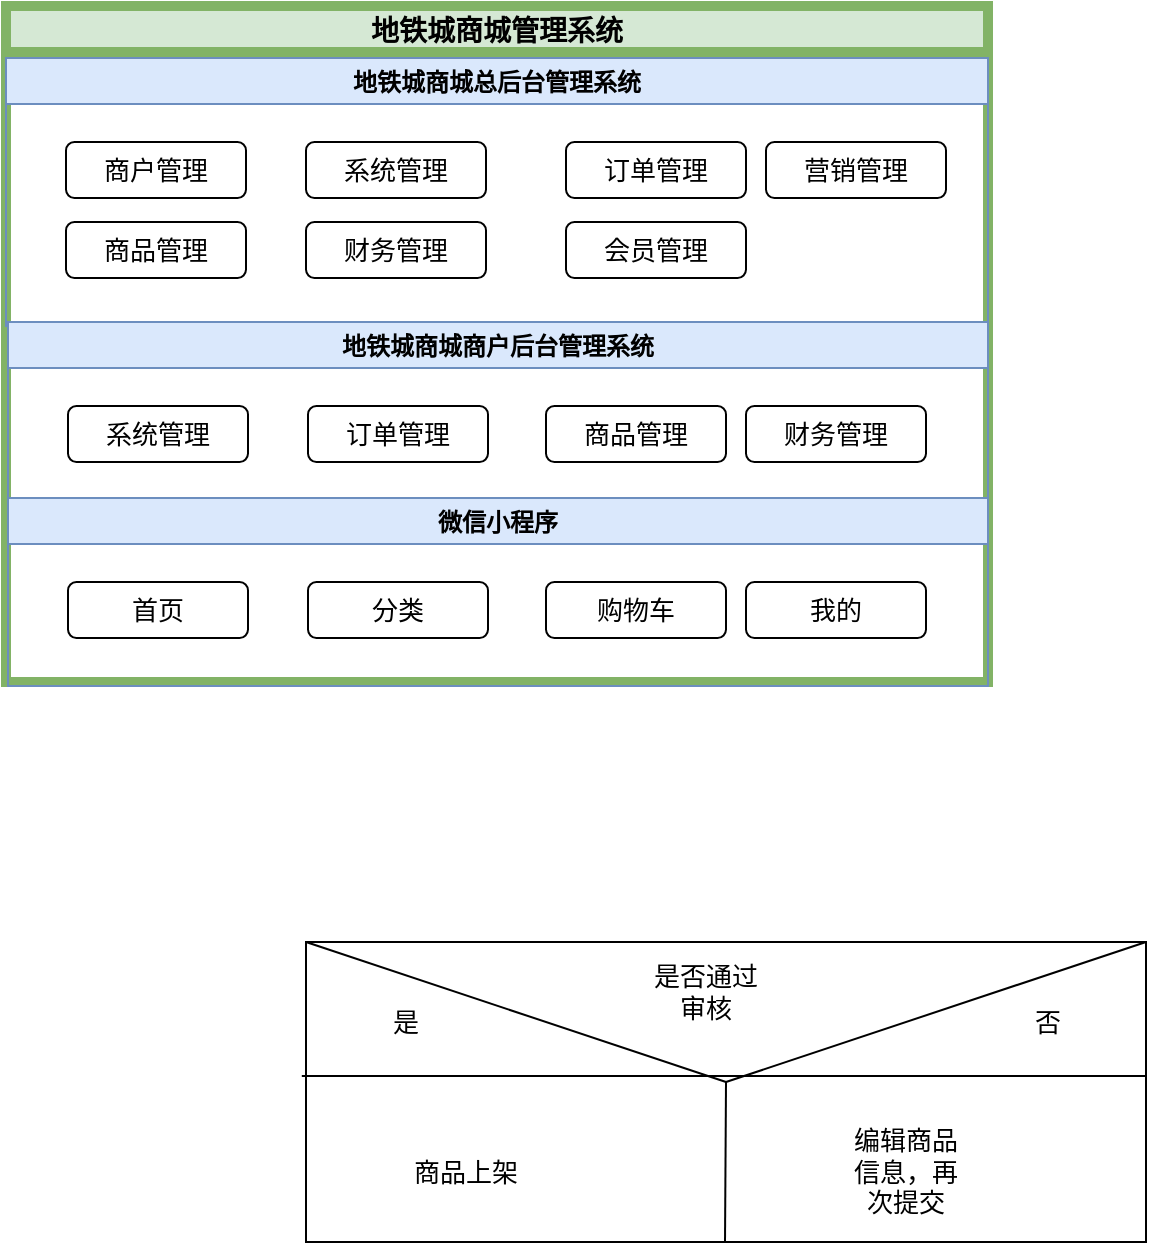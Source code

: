 <mxfile version="16.2.4" type="github"><diagram id="9LCxjk1_tJmQiTi6q3-v" name="Page-1"><mxGraphModel dx="1258" dy="771" grid="1" gridSize="10" guides="1" tooltips="1" connect="1" arrows="1" fold="1" page="1" pageScale="1" pageWidth="827" pageHeight="1169" math="0" shadow="0"><root><mxCell id="0"/><mxCell id="1" parent="0"/><mxCell id="IltivQJnlkUT618rpQp9-2" value="地铁城商城管理系统" style="swimlane;fillColor=#d5e8d4;strokeColor=#82b366;gradientColor=none;swimlaneFillColor=none;strokeWidth=5;fontSize=14;" parent="1" vertex="1"><mxGeometry x="110" y="62" width="491" height="338" as="geometry"/></mxCell><mxCell id="IltivQJnlkUT618rpQp9-7" value="地铁城商城总后台管理系统" style="swimlane;fillColor=#dae8fc;strokeColor=#6c8ebf;" parent="IltivQJnlkUT618rpQp9-2" vertex="1"><mxGeometry y="26" width="491" height="134" as="geometry"/></mxCell><mxCell id="IltivQJnlkUT618rpQp9-10" value="商户管理" style="rounded=1;whiteSpace=wrap;html=1;fontSize=13;strokeWidth=1;gradientColor=none;" parent="IltivQJnlkUT618rpQp9-7" vertex="1"><mxGeometry x="30" y="42" width="90" height="28" as="geometry"/></mxCell><mxCell id="IltivQJnlkUT618rpQp9-11" value="系统管理" style="rounded=1;whiteSpace=wrap;html=1;fontSize=13;strokeWidth=1;gradientColor=none;" parent="IltivQJnlkUT618rpQp9-7" vertex="1"><mxGeometry x="150" y="42" width="90" height="28" as="geometry"/></mxCell><mxCell id="IltivQJnlkUT618rpQp9-12" value="订单管理" style="rounded=1;whiteSpace=wrap;html=1;fontSize=13;strokeWidth=1;gradientColor=none;" parent="IltivQJnlkUT618rpQp9-7" vertex="1"><mxGeometry x="280" y="42" width="90" height="28" as="geometry"/></mxCell><mxCell id="IltivQJnlkUT618rpQp9-13" value="商品管理" style="rounded=1;whiteSpace=wrap;html=1;fontSize=13;strokeWidth=1;gradientColor=none;" parent="IltivQJnlkUT618rpQp9-7" vertex="1"><mxGeometry x="30" y="82" width="90" height="28" as="geometry"/></mxCell><mxCell id="IltivQJnlkUT618rpQp9-14" value="财务管理" style="rounded=1;whiteSpace=wrap;html=1;fontSize=13;strokeWidth=1;gradientColor=none;" parent="IltivQJnlkUT618rpQp9-7" vertex="1"><mxGeometry x="150" y="82" width="90" height="28" as="geometry"/></mxCell><mxCell id="IltivQJnlkUT618rpQp9-15" value="会员管理" style="rounded=1;whiteSpace=wrap;html=1;fontSize=13;strokeWidth=1;gradientColor=none;" parent="IltivQJnlkUT618rpQp9-7" vertex="1"><mxGeometry x="280" y="82" width="90" height="28" as="geometry"/></mxCell><mxCell id="IltivQJnlkUT618rpQp9-17" value="地铁城商城商户后台管理系统" style="swimlane;fillColor=#dae8fc;strokeColor=#6c8ebf;" parent="IltivQJnlkUT618rpQp9-7" vertex="1"><mxGeometry x="1" y="132" width="490" height="88" as="geometry"/></mxCell><mxCell id="IltivQJnlkUT618rpQp9-19" value="系统管理" style="rounded=1;whiteSpace=wrap;html=1;fontSize=13;strokeWidth=1;gradientColor=none;" parent="IltivQJnlkUT618rpQp9-17" vertex="1"><mxGeometry x="30" y="42" width="90" height="28" as="geometry"/></mxCell><mxCell id="IltivQJnlkUT618rpQp9-20" value="订单管理" style="rounded=1;whiteSpace=wrap;html=1;fontSize=13;strokeWidth=1;gradientColor=none;" parent="IltivQJnlkUT618rpQp9-17" vertex="1"><mxGeometry x="150" y="42" width="90" height="28" as="geometry"/></mxCell><mxCell id="IltivQJnlkUT618rpQp9-21" value="商品管理" style="rounded=1;whiteSpace=wrap;html=1;fontSize=13;strokeWidth=1;gradientColor=none;" parent="IltivQJnlkUT618rpQp9-17" vertex="1"><mxGeometry x="269" y="42" width="90" height="28" as="geometry"/></mxCell><mxCell id="IltivQJnlkUT618rpQp9-22" value="财务管理" style="rounded=1;whiteSpace=wrap;html=1;fontSize=13;strokeWidth=1;gradientColor=none;" parent="IltivQJnlkUT618rpQp9-17" vertex="1"><mxGeometry x="369" y="42" width="90" height="28" as="geometry"/></mxCell><mxCell id="IltivQJnlkUT618rpQp9-24" value="营销管理" style="rounded=1;whiteSpace=wrap;html=1;fontSize=13;strokeWidth=1;gradientColor=none;" parent="IltivQJnlkUT618rpQp9-7" vertex="1"><mxGeometry x="380" y="42" width="90" height="28" as="geometry"/></mxCell><mxCell id="IltivQJnlkUT618rpQp9-25" value="微信小程序" style="swimlane;fillColor=#dae8fc;strokeColor=#6c8ebf;" parent="IltivQJnlkUT618rpQp9-2" vertex="1"><mxGeometry x="1" y="246" width="490" height="94" as="geometry"/></mxCell><mxCell id="IltivQJnlkUT618rpQp9-26" value="首页" style="rounded=1;whiteSpace=wrap;html=1;fontSize=13;strokeWidth=1;gradientColor=none;" parent="IltivQJnlkUT618rpQp9-25" vertex="1"><mxGeometry x="30" y="42" width="90" height="28" as="geometry"/></mxCell><mxCell id="IltivQJnlkUT618rpQp9-27" value="分类" style="rounded=1;whiteSpace=wrap;html=1;fontSize=13;strokeWidth=1;gradientColor=none;" parent="IltivQJnlkUT618rpQp9-25" vertex="1"><mxGeometry x="150" y="42" width="90" height="28" as="geometry"/></mxCell><mxCell id="IltivQJnlkUT618rpQp9-28" value="购物车" style="rounded=1;whiteSpace=wrap;html=1;fontSize=13;strokeWidth=1;gradientColor=none;" parent="IltivQJnlkUT618rpQp9-25" vertex="1"><mxGeometry x="269" y="42" width="90" height="28" as="geometry"/></mxCell><mxCell id="IltivQJnlkUT618rpQp9-29" value="我的" style="rounded=1;whiteSpace=wrap;html=1;fontSize=13;strokeWidth=1;gradientColor=none;" parent="IltivQJnlkUT618rpQp9-25" vertex="1"><mxGeometry x="369" y="42" width="90" height="28" as="geometry"/></mxCell><mxCell id="IltivQJnlkUT618rpQp9-45" value="" style="rounded=0;whiteSpace=wrap;html=1;fontSize=13;strokeWidth=1;gradientColor=none;" parent="1" vertex="1"><mxGeometry x="260" y="530" width="420" height="150" as="geometry"/></mxCell><mxCell id="IltivQJnlkUT618rpQp9-51" value="" style="endArrow=none;html=1;rounded=0;fontSize=13;" parent="1" edge="1"><mxGeometry width="50" height="50" relative="1" as="geometry"><mxPoint x="470" y="600" as="sourcePoint"/><mxPoint x="260" y="530" as="targetPoint"/></mxGeometry></mxCell><mxCell id="IltivQJnlkUT618rpQp9-52" value="" style="endArrow=none;html=1;rounded=0;fontSize=13;exitX=1;exitY=0;exitDx=0;exitDy=0;" parent="1" source="IltivQJnlkUT618rpQp9-45" edge="1"><mxGeometry width="50" height="50" relative="1" as="geometry"><mxPoint x="680" y="649.97" as="sourcePoint"/><mxPoint x="470" y="600" as="targetPoint"/></mxGeometry></mxCell><mxCell id="IltivQJnlkUT618rpQp9-53" value="" style="endArrow=none;html=1;rounded=0;fontSize=13;exitX=-0.005;exitY=0.447;exitDx=0;exitDy=0;exitPerimeter=0;" parent="1" source="IltivQJnlkUT618rpQp9-45" edge="1"><mxGeometry width="50" height="50" relative="1" as="geometry"><mxPoint x="390" y="590" as="sourcePoint"/><mxPoint x="680" y="597" as="targetPoint"/></mxGeometry></mxCell><mxCell id="IltivQJnlkUT618rpQp9-58" value="是否通过审核" style="text;html=1;strokeColor=none;fillColor=none;align=center;verticalAlign=middle;whiteSpace=wrap;rounded=0;fontSize=13;" parent="1" vertex="1"><mxGeometry x="430" y="540" width="60" height="30" as="geometry"/></mxCell><mxCell id="IltivQJnlkUT618rpQp9-59" value="是" style="text;html=1;strokeColor=none;fillColor=none;align=center;verticalAlign=middle;whiteSpace=wrap;rounded=0;fontSize=13;" parent="1" vertex="1"><mxGeometry x="280" y="555" width="60" height="30" as="geometry"/></mxCell><mxCell id="IltivQJnlkUT618rpQp9-60" value="否" style="text;html=1;strokeColor=none;fillColor=none;align=center;verticalAlign=middle;whiteSpace=wrap;rounded=0;fontSize=13;" parent="1" vertex="1"><mxGeometry x="601" y="555" width="60" height="30" as="geometry"/></mxCell><mxCell id="IltivQJnlkUT618rpQp9-61" value="" style="endArrow=none;html=1;rounded=0;fontSize=13;" parent="1" edge="1"><mxGeometry width="50" height="50" relative="1" as="geometry"><mxPoint x="469.5" y="680" as="sourcePoint"/><mxPoint x="470" y="600" as="targetPoint"/></mxGeometry></mxCell><mxCell id="IltivQJnlkUT618rpQp9-62" value="商品上架" style="text;html=1;strokeColor=none;fillColor=none;align=center;verticalAlign=middle;whiteSpace=wrap;rounded=0;fontSize=13;" parent="1" vertex="1"><mxGeometry x="310" y="630" width="60" height="30" as="geometry"/></mxCell><mxCell id="IltivQJnlkUT618rpQp9-65" value="编辑商品信息，再次提交" style="text;html=1;strokeColor=none;fillColor=none;align=center;verticalAlign=middle;whiteSpace=wrap;rounded=0;fontSize=13;" parent="1" vertex="1"><mxGeometry x="530" y="630" width="60" height="30" as="geometry"/></mxCell></root></mxGraphModel></diagram></mxfile>